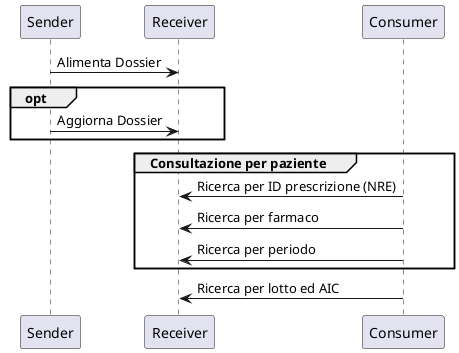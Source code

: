 @startuml
	"Sender" -> "Receiver" : Alimenta Dossier
	opt
	    "Sender" -> "Receiver" : Aggiorna Dossier
	end

    	group Consultazione per paziente
        	"Consumer" -> "Receiver" : Ricerca per ID prescrizione (NRE)
        	"Consumer" -> "Receiver" : Ricerca per farmaco
        	"Consumer" -> "Receiver" : Ricerca per periodo
        end
     "Consumer" -> "Receiver" : Ricerca per lotto ed AIC
@enduml